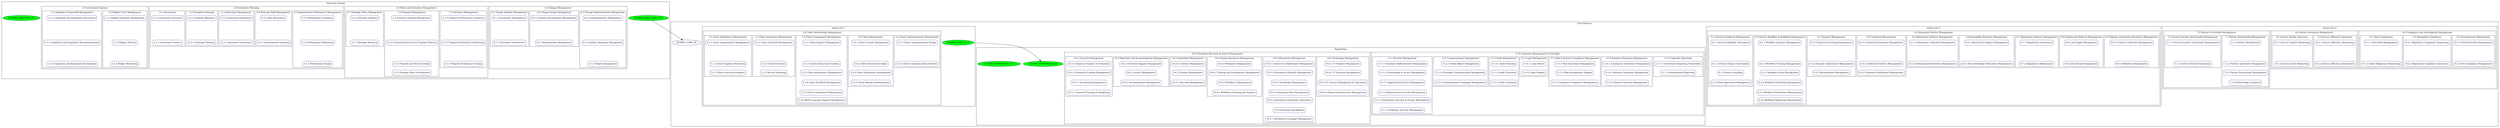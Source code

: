 digraph G  { 
    compound=true
    rankdir=TB
    ranksep="0.1"
    /*bgcolor=lightblue*/
    /*style=filled*/ 
    node [shape=box style=rounded color=darkblue fillcolor=green]

    subgraph cluster_dir { 

        DUMMY_DIRECTION_OUT [shape=oval style=filled rank=10] /*[shape=point style=invis] */
        DUMMY_DIRECTION_IN [shape=oval style=filled rank=20] /*[shape=point style=invis] */

        /* rankdir=LR */
        /*[style=filled]*/
        label="Direction Setting"
        subgraph cluster_4 { label="4.0 Change Management"
            /*color=blue*/
            /*fillcolor=red*/
            subgraph cluster_4_3 { label="4.3 Change Implementation Management" 
                "4.3.3 Implementation Management" ->
                "4.3.2 Quality Assurance Management" ->
                "4.3.1 Project Management" [style=invis]
            }
            subgraph cluster_4_2 { label="4.2 Change Design Management" 
                "4.2.2 Solution Development Management" ->
                "4.2.1 Requirements Management" [style=invis]
            }
            subgraph cluster_4_1 { label="4.1 Change Analysis Management" 
                "4.1.2 Investment Management" ->
                "4.1.1 Enterprise Architecture" [style=invis]
            }
        }
        subgraph cluster_3 { label="3.0 Policy and Outcomes Management"
            /*color=blue*/
            /*fillcolor=red*/
            subgraph cluster_3_3 { label="3.3 Outcomes Management" 
                "3.3.3 Program Performance Evaluation" ->
                "3.3.2 Program Performance Monitoring" ->
                "3.3.1 Program Performance Design" [style=invis]
            }
            subgraph cluster_3_2 { label="3.2 Program Management" 
                "3.2.4 Service Channel Management" ->
                "3.2.3 Functional Direction & Program Delivery" ->
                "3.2.2 Program and Service Design" ->
                "3.2.1 Program Policy Development" [style=invis]
            }
            subgraph cluster_3_1 { label="3.1 Strategic Policy Management" 
                "3.1.2 Strategic Guidance" ->
                "3.1.1 Strategic Research" [style=invis]
            }
        }
        subgraph cluster_2 { label="2.0 Enterprise Planning"
            /*color=blue*/
            /*fillcolor=red*/
            subgraph cluster_2_5 { label="2.5 Departmental Performance Management" 
                "2.5.3 Performance Evaluation" ->
                "2.5.2 Performance Monitoring" ->
                "2.5.1 Performance Design" [style=invis]
            }
            subgraph cluster_2_4 { label="2.4 Strategic Risk Management" 
                "2.4.2 Risk Assessment" ->
                "2.4.1 Environmental Scanning" [style=invis]
            }
            subgraph cluster_2_3 { label="2.3 Innovation Management" 
                "2.3.2 Innovation Assessment" ->
                "2.3.1 Innovation Generation" [style=invis]
            }
            subgraph cluster_2_2 { label="2.2 Enterprise Strategy" 
                "2.2.2 Program Alignment" ->
                "2.2.1 Strategic Planning" [style=invis]
            }
            subgraph cluster_2_1 { label="2.1 Governance"
                "2.1.1 Governance Structure"
                ->
                "2.1.2 Governance Practice"
                [style=invis]
            }   
        }
        subgraph cluster_1 { label="1.0 Government Agenda"
            subgraph cluster_1_2 { label="1.2 Budget Cycle Management"
                "1.2.1 Budget Estimates Management"
                ->
                "1.2.2 Budget Delivery" 
                ->
                "1.2.3 Budget Monitoring"
                [style=invis]
            }   
            subgraph cluster_1_1 { label="1.1 Legislative Framework Management"
                "1.1.1 Legislation and Regulation Assessment"
                ->
                "1.1.2 Legislation and Regulation Recommendations" 
                ->
                "1.1.3 Legislation and Regulation Development" 
                [style=invis]
            }   
        }

    } /* end cluster_dir */
    subgraph cluster_core { 
        /* rankdir=BT */
        /*[style=filled]*/
        label="Core Delivery"

        DUMMY_CORE_IN [shape=oval /*style=invis*/ /*rank=1*/]

        subgraph cluster_core_3 { label="group core 3"

            subgraph cluster_9 { label="9.0 Compliance and Investigation Management" 
                subgraph cluster_9_3 { label="9.3 Investigations Management" 
                    "9.3.1 Fraud Detection Management" ->
                    "9.3.2 Non-Compliance Management" [style=invis]
                }
                subgraph cluster_9_2 { label="9.2 Regulation Compliance" 
                    "9.2.1 Regulation Compliance Monitoring" ->
                    "9.2.2 Regulation Compliance Assurance" [style=invis]
                }
                subgraph cluster_9_1 { label="9.1 Client Compliance" 
                    "9.1.1 Client Risk Management" ->
                    "9.1.2 Client Obligations Monitoring" [style=invis]
                }
            }

            subgraph cluster_8 { label="8.0 Service Assurance Management"
                subgraph cluster_8_2 { label="8.2 Service Efficiency Assurance" 
                    "8.2.1 Service Efficiency Monitoring" ->
                    "8.2.2 Service Efficiency Assessment" [style=invis]
                }
                subgraph cluster_8_1 { label="8.1 Service Quality Assurance" 
                    "8.1.1 Service Outputs Monitoring" ->
                    "8.1.2 Service Level Monitoring" [style=invis]
                }
            }

            subgraph cluster_7 { label="7.0 Partner & Provider Management" 
                subgraph cluster_7_2 { label="7.2 Partner Relationship Management"
                    "7.2.1 Partner Identification" ->
                    "7.2.2 Partner Agreement Management" ->
                    "7.2.3 Partner Interactions Management" ->
                    "7.2.4 Partnership Evaluation" [style=invis]
                }
                subgraph cluster_7_1 { label="7.1 Service Provider Relationship Management" 
                    "7.1.1 Service Provider Interactions Management" ->
                    "7.1.2 Service Provider Evaluation" [style=invis]
                }
            }
        } /* cluster_core_3 */

        subgraph cluster_core_2 { label="group core 2"
            subgraph cluster_6 { label="6.0 Integrated Service Management"
                subgraph cluster_6_9 { label="6.9 Appeals and Dispute Resolution Management" 
                    "6.9.1 Evidence Collection Management" ->
                    "6.9.2 Mediation Management" [style=invis]
                }
                subgraph cluster_6_8 { label="6.8 Employment Referral Management" 
                    "6.8.1 Job Supply Management" ->
                    "6.8.2 Job Demand Management" [style=invis]
                }
                subgraph cluster_6_7 { label="6.7 Regulations Delivery Management"
                    "6.7.1 Regulations Assessment" ->
                    "6.7.2 Regulations Maintenance" [style=invis]
                }
                subgraph cluster_6_6 { label="6.6 Knowledge Discovery Management" 
                    "6.6.1 Research & Analysis Management" ->
                    "6.6.2 New Knowledge Publication Management" [style=invis]
                }
                subgraph cluster_6_5 { label="6.5 Information Delivery Management"
                    "6.5.1 Information Collection Management" ->
                    "6.5.2 Information Distribution Management" [style=invis]
                }
                subgraph cluster_6_4 { label="6.4 Credential Management" 
                    "6.4.1 Credential Generation Management" ->
                    "6.4.2 Credential Delivery Management" ->
                    "6.4.3 Credential Verification Management" [style=invis]
                }
                subgraph cluster_6_3 { label="6.3 Payment Management"  
                    "6.3.1 Payment Processing Management" ->
                    "6.3.2 Payment Adjustments Management" ->
                    "6.3.3 Reconciliation Management" [style=invis]
                }
                subgraph cluster_6_2 { label="6.2 Service Workflow & Workload Management" 
                    "6.2.1 Workflow Integrity Management" ->
                    "6.2.2 Workflow Tracking Management" ->
                    "6.2.3 Workflow Event Management" ->
                    "6.2.4 Workflow Scheduling Management" ->
                    "6.2.5 Workload Distribution Management" ->
                    "6.2.6 Workload Monitoring Management" [style=invis]

                }
                subgraph cluster_6_1 { label="6.1 Service Enrollment Management" 
                    "6.1.1 Service Eligibility Assessment" ->
                    "6.1.2 Service Outputs Assessment" ->
                    "6.1.3 Service Bundling" ->
                    "6.1.4 Client Agreement Management" [style=invis]

                }
            }
        } /* cluster_core_2 */

        subgraph cluster_core_1 { label="group core 1" {

            subgraph cluster_5 { label="5.0 Client Relationship Management"
                /*color=red*/
                /*fillcolor=green*/
                subgraph cluster_5_5 { label="5.5 Client Communications Management" 
                    "5.5.1 Client Communications Design" ->
                    "5.5.2 Client Communications Delivery" [style=invis]
                }

                subgraph cluster_5_4 { label="5.4 Client Management"
                    "5.4.1 Client Account Management" ->
                    "5.4.2 Client Information Intake" ->
                    "5.4.3 Client Information Management" ->
                    "5.4.4 Client Identity Authentication" [style=invis]
                }

                subgraph cluster_5_3 { label="5.3 Client Engagement Management" 
                    "5.3.1 Client Request Management" ->
                    "5.3.2 Client Interactions Tracking" ->
                    "5.3.3 Client Assessment Management" ->
                    "5.3.4 Client Feedback Management" ->
                    "5.3.5 Client Consultation Management" ->
                    "5.3.6 Multi-Language Support Management" [style=invis]

                }

                subgraph cluster_5_2 { label="5.2 Client Awareness Management"
                    "5.2.1 Client Outreach Management" ->
                    "5.2.2 Client Education" ->
                    "5.2.3 Service Matching" [style=invis]

                }

                subgraph cluster_5_1 { label="5.1 Client Intelligence Management"
                    /*color=darkgreen*/
                    /*fillcolor=pink*/
                    "5.1.1 Client Segmentation Management"
                    ->
                    "5.1.2 Client Segment Monitoring"
                    ->
                    "5.1.3 Client Interaction Analysis"
                    [style=invis]
                }   
            } /* end cluster_5 */
            
        } /* end cluster_core_1*/

        DUMMY_CORE_OUT [shape=oval style=filled /*rank=1*/]
    } /* end cluster_core */
    
    /* edge betwwen clusters */
    /* cluster_dir -> cluster_core */
    /*"4.3.1 Project Management" -> "6.1.1 Service Eligibility Assessment" [ltail=cluster_core, lhead=cluster_dir, style=dotted] */
    /*"1.1.3 Legislation and Regulation Development" -> "5.1.1 Client Segmentation Management" [ltail=cluster_core, lhead=cluster_dir, style=dotted] */

    subgraph cluster_supporting { 
        /*[style=filled]*/
        label="Supporting"

        DUMMY_SUPPORTING_IN [shape=oval style=filled]

        subgraph cluster_11 { label="11.0 Corporate Management & Oversight"
            subgraph cluster_11_7 { label="11.7 Corporate Reporting" 
                "11.7.1 Government Reporting Framework" ->
                "11.7.2 Departmental Reporting" [style=invis]
            }
            subgraph cluster_11_6 { label="11.6 Business Disruption Management" 
                "11.6.1 Emergency Operations Management" ->
                "11.6.2 Business Continuity Management" ->
                "11.6.3 Disaster Recovery Management" [style=invis]
             }
            subgraph cluster_11_5 { label="11.5 Risk & Internal Compliance Management" 
                "11.5.1 Risk Operations Management" ->
                "11.5.2 Risk Management Support" ->
                "11.5.3 Employee Compliance Management" [style=invis]
            }
            subgraph cluster_11_4 { label="11.4 Legal Management"
                "11.4.1 Legal Advice" ->
                "11.4.2 Legal Support" [style=invis]
            }
            subgraph cluster_11_3 { label="11.3 Audit Management"
                "11.3.1 Audit Planning" ->
                "11.3.2 Audit Execution" ->
                "11.3.3 Audit Evaluation" [style=invis]
            }
            subgraph cluster_11_2 { label="11.2 Communications Management"
                "11.2.1 Public Affairs Management" ->
                "11.2.2 Strategic Communication Management" ->
                "11.2.3 Communication Campaign Management" [style=invis]

            }
            subgraph cluster_11_1 { label="11.1 Security Management" 
                "11.1.1 Employee Authentication Management"  ->
                "11.1.2 Provisioning & Access Management" ->
                "11.1.3 Application Security Management" ->
                "11.1.4 Infrastructure Security Management" ->
                "11.1.5 Information Security & Privacy Management" ->
                "11.1.6 Employee Security Management"  [style=invis]
            }
        } /* end cluster_11 */

        subgraph cluster_10 { label="10.0 Enterprise Resource & Assets Management"
            subgraph cluster_10_6 { label="10.6 Technology Management" 
                "10.6.1 IT Program Management" ->
                "10.6.2 IT Technical Management" ->
                "10.6.3 IT Service Management & Operations" ->
                "10.6.4 Channel Infrastructure Management" [style=invis]

            }
            subgraph cluster_10_5 { label="10.5 Information Management"
                "10.5.1 Content & Collaboration Management" ->
                "10.5.2 Document & Records Management" ->
                "10.5.3 Knowledge Management" ->
                "10.5.4 Integrated Data Management" ->
                "10.5.5 Enterprise Information Operations" ->
                "10.5.6 Business Intelligence" ->
                "10.5.7 Information Exchange Management" [style=invis]

            }
            subgraph cluster_10_4 { label="10.4 Human Resources Management"
                "10.4.4 Workplace Management" ->
                "10.4.3 Training and Development Management" ->
                "10.4.2 Workforce Management" ->
                "10.4.1 Workforce Planning and Analysis" [style=invis]

            }
            subgraph cluster_10_3 { label="10.3 Acquisition Management"
                "10.3.3 Contract Management" ->
                "10.3.2 Vendor Management" ->
                "10.3.1 Sourcing Management" [style=invis]

            }
            subgraph cluster_10_2 { label="10.2 Materials and Accommodations Management" 
                "10.2.3 Facilities Support Management" ->
                "10.2.2 Assets Management" ->
                "10.2.1 Accommodation Management" [style=invis]

            }
            subgraph cluster_10_1 { label="10.1 Financial Management" 
                "10.1.4 Financial Analysis & Evaluation" ->
                "10.1.3 Costing & Funding Management" ->
                "10.1.2 Accounting Management" ->
                "10.1.1 Financial Planning & Budgeting" [style=invis]

            }

        } /* end cluster_10 */
        DUMMY_SUPPORTING_OUT [shape=oval style=filled]

    } /* end cluster_supporting */

    /* edge betwwen clusters */
    /* cluster_dir -> cluster_core */
    /* "5.1.3 Client Interaction Analysis" -> A10A [ltail=cluster_core, lhead=cluster_dir, style=invis] */
    DUMMY_DIRECTION_OUT -> DUMMY_CORE_IN
    DUMMY_CORE_OUT -> DUMMY_SUPPORTING_IN


}
}